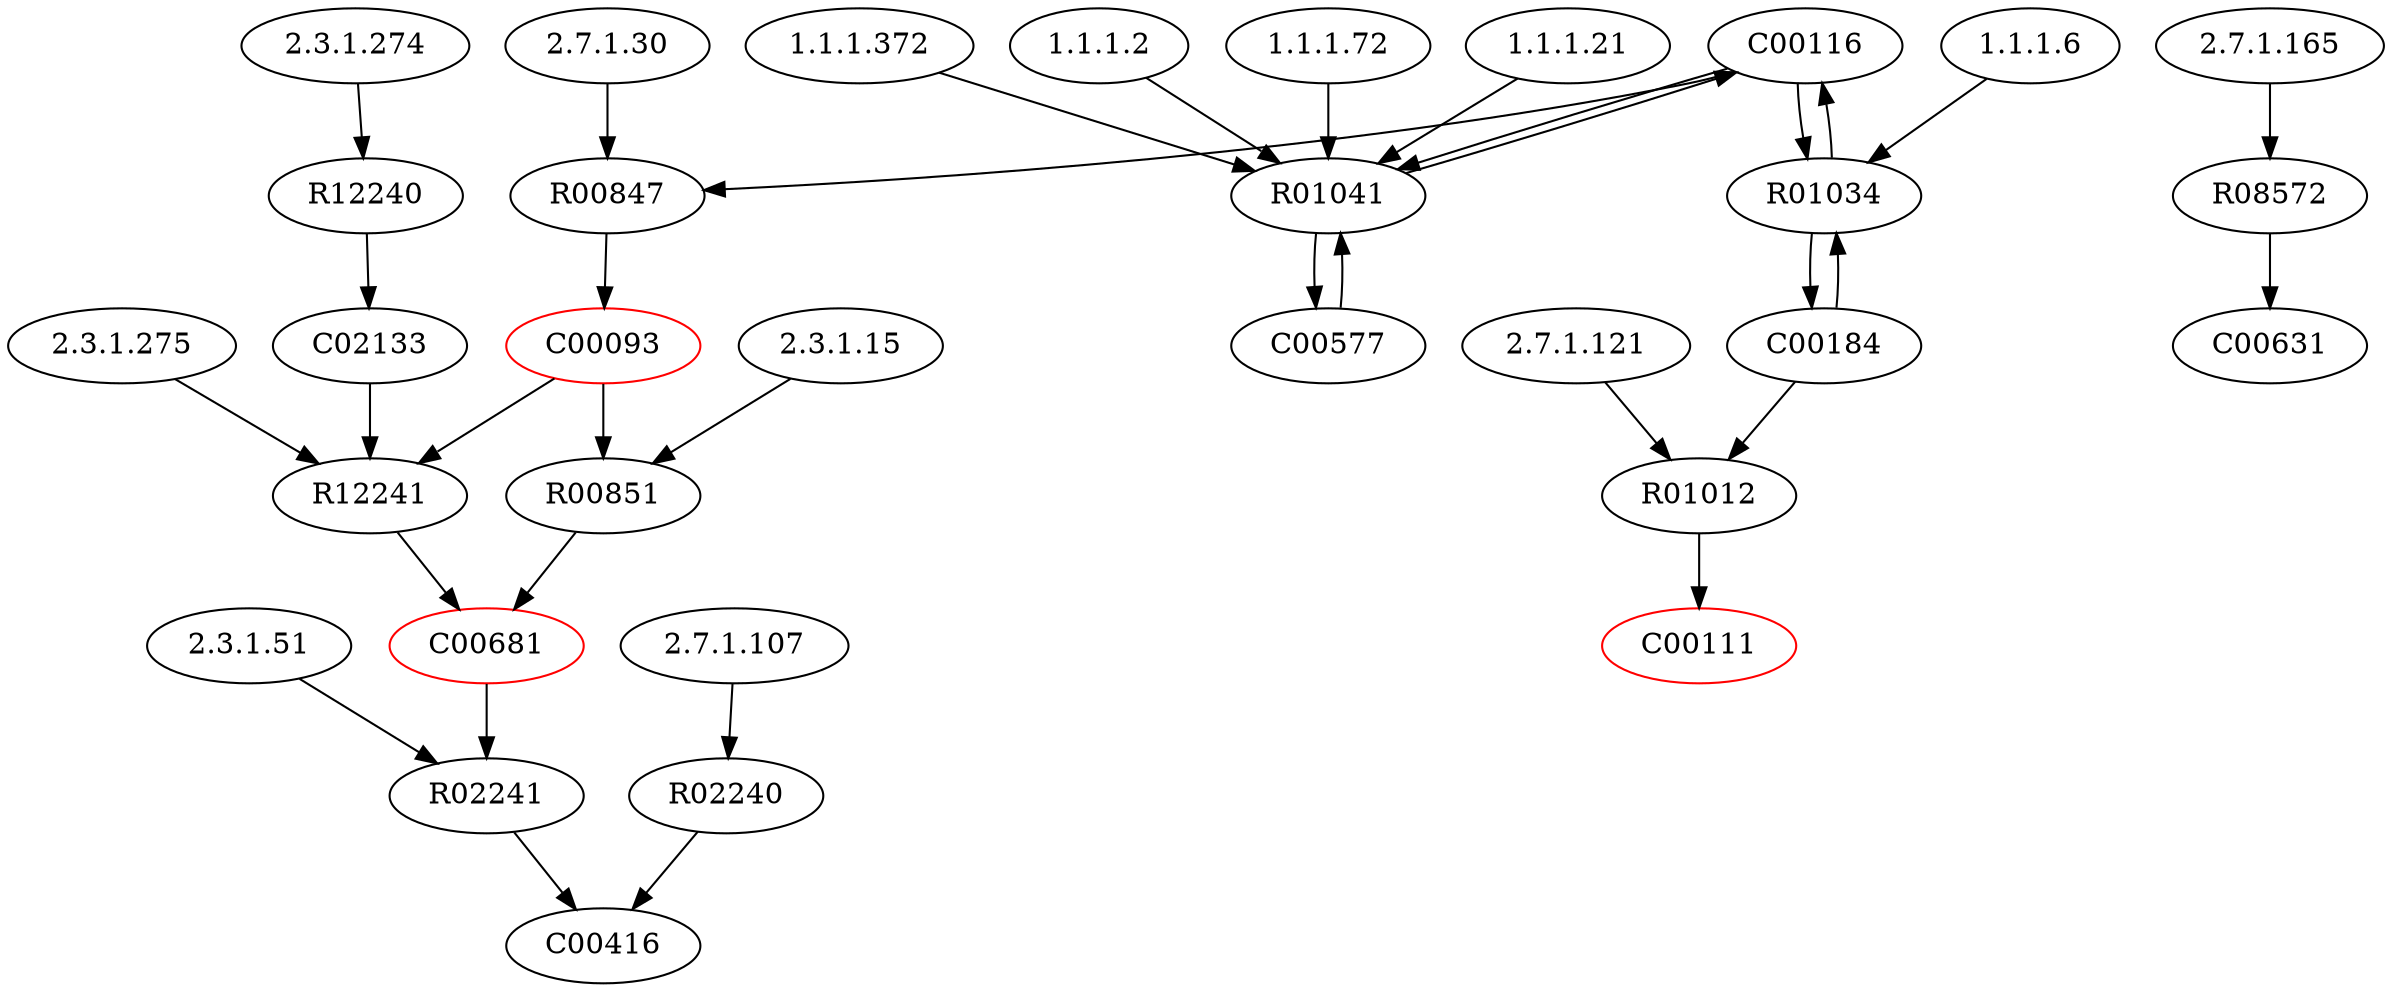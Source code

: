 digraph G {
"2.3.1.275" [type=E];
"2.7.1.165" [type=E];
"2.7.1.30" [type=E];
"2.7.1.121" [type=E];
"2.3.1.51" [type=E];
"1.1.1.6" [type=E];
"1.1.1.72" [type=E];
"2.7.1.107" [type=E];
"2.3.1.15" [type=E];
"1.1.1.21" [type=E];
"1.1.1.372" [type=E];
"2.3.1.274" [type=E];
"1.1.1.2" [type=E];
R01041 [type=R];
R02241 [type=R];
R01034 [type=R];
R12240 [type=R];
R00847 [type=R];
R12241 [type=R];
R00851 [ type=R];
R02240 [type=R];
R01012 [type=R];
R08572 [type=R];
C00416 [type=C];
C00631 [type=C];
C02133 [type=C];
C00577 [type=C];
C00681 [color=red, type=C];
C00111 [color=red, type=C];
C00093 [color=red, type=C];
C00184 [type=C];
C00116 [type=C];
C00681 -> R02241;
R02241 -> C00416;
C00093 -> R00851;
R00851 -> C00681;
C00116 -> R00847;
R00847 -> C00093;
C00116 -> R01034;
R01034 -> C00116;
R01034 -> C00184;
C00184 -> R01034;
C00116 -> R01041;
R01041 -> C00116;
R01041 -> C00577;
C00577 -> R01041;
R02240 -> C00416;
R08572 -> C00631;
C00184 -> R01012;
R01012 -> C00111;
C02133 -> R12241;
C00093 -> R12241;
R12241 -> C00681;
R12240 -> C02133;
"1.1.1.2" -> R01041;
"1.1.1.21" -> R01041;
"1.1.1.72" -> R01041;
"1.1.1.372" -> R01041;
"2.3.1.51" -> R02241;
"1.1.1.6" -> R01034;
"2.3.1.274" -> R12240;
"2.7.1.30" -> R00847;
"2.3.1.275" -> R12241;
"2.3.1.15" -> R00851;
"2.7.1.107" -> R02240;
"2.7.1.121" -> R01012;
"2.7.1.165" -> R08572;
}
